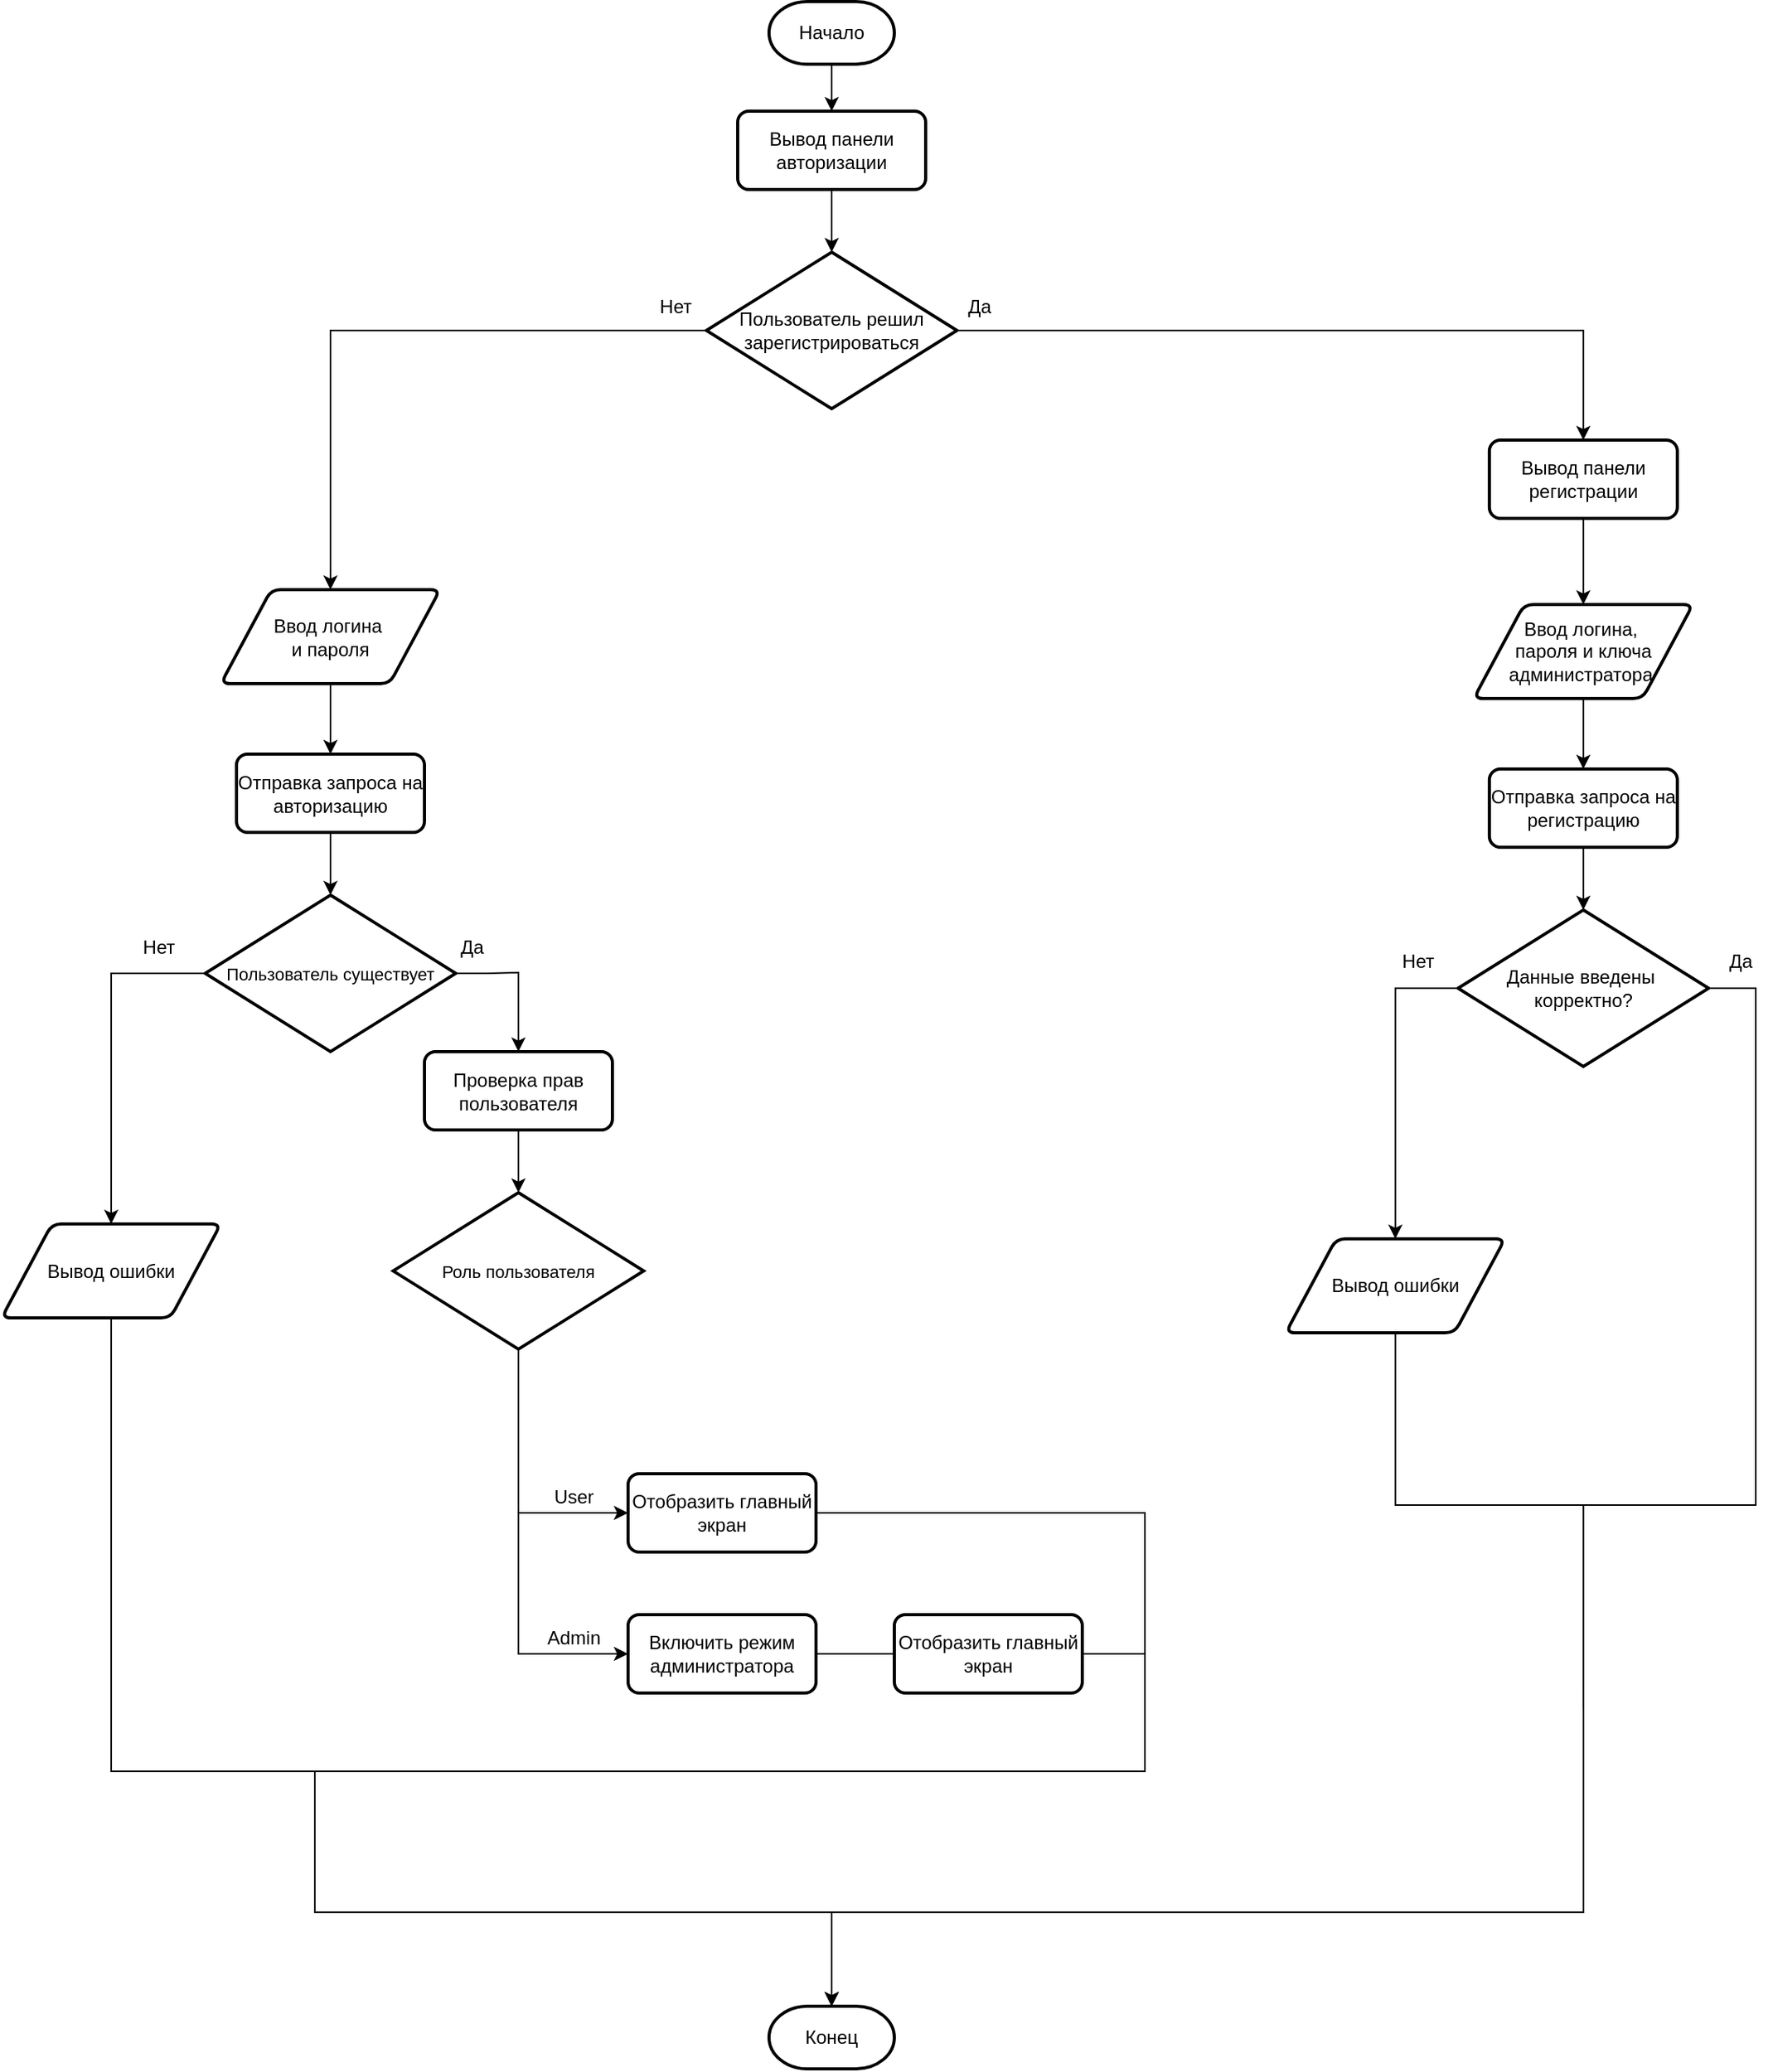 <mxfile version="25.0.2">
  <diagram id="C5RBs43oDa-KdzZeNtuy" name="Page-1">
    <mxGraphModel dx="2147" dy="1809" grid="1" gridSize="10" guides="1" tooltips="1" connect="1" arrows="1" fold="1" page="1" pageScale="1" pageWidth="827" pageHeight="1169" math="0" shadow="0">
      <root>
        <mxCell id="WIyWlLk6GJQsqaUBKTNV-0" />
        <mxCell id="WIyWlLk6GJQsqaUBKTNV-1" parent="WIyWlLk6GJQsqaUBKTNV-0" />
        <mxCell id="wI4dhS7EkpP3msXCNBsh-2" style="edgeStyle=orthogonalEdgeStyle;rounded=0;orthogonalLoop=1;jettySize=auto;html=1;" edge="1" parent="WIyWlLk6GJQsqaUBKTNV-1" source="wI4dhS7EkpP3msXCNBsh-14" target="wI4dhS7EkpP3msXCNBsh-5">
          <mxGeometry relative="1" as="geometry" />
        </mxCell>
        <mxCell id="wI4dhS7EkpP3msXCNBsh-0" value="Начало" style="strokeWidth=2;html=1;shape=mxgraph.flowchart.terminator;whiteSpace=wrap;" vertex="1" parent="WIyWlLk6GJQsqaUBKTNV-1">
          <mxGeometry x="280" y="40" width="80" height="40" as="geometry" />
        </mxCell>
        <mxCell id="wI4dhS7EkpP3msXCNBsh-4" style="edgeStyle=orthogonalEdgeStyle;rounded=0;orthogonalLoop=1;jettySize=auto;html=1;" edge="1" parent="WIyWlLk6GJQsqaUBKTNV-1" source="wI4dhS7EkpP3msXCNBsh-1" target="wI4dhS7EkpP3msXCNBsh-3">
          <mxGeometry relative="1" as="geometry" />
        </mxCell>
        <mxCell id="wI4dhS7EkpP3msXCNBsh-1" value="Ввод логина&amp;nbsp;&lt;div&gt;и пароля&lt;/div&gt;" style="shape=parallelogram;html=1;strokeWidth=2;perimeter=parallelogramPerimeter;whiteSpace=wrap;rounded=1;arcSize=12;size=0.23;" vertex="1" parent="WIyWlLk6GJQsqaUBKTNV-1">
          <mxGeometry x="-70" y="415.5" width="140" height="60" as="geometry" />
        </mxCell>
        <mxCell id="wI4dhS7EkpP3msXCNBsh-21" style="edgeStyle=orthogonalEdgeStyle;rounded=0;orthogonalLoop=1;jettySize=auto;html=1;" edge="1" parent="WIyWlLk6GJQsqaUBKTNV-1" source="wI4dhS7EkpP3msXCNBsh-3" target="wI4dhS7EkpP3msXCNBsh-20">
          <mxGeometry relative="1" as="geometry" />
        </mxCell>
        <mxCell id="wI4dhS7EkpP3msXCNBsh-3" value="Отправка запроса на авторизацию" style="rounded=1;whiteSpace=wrap;html=1;absoluteArcSize=1;arcSize=14;strokeWidth=2;" vertex="1" parent="WIyWlLk6GJQsqaUBKTNV-1">
          <mxGeometry x="-60" y="520.5" width="120" height="50" as="geometry" />
        </mxCell>
        <mxCell id="wI4dhS7EkpP3msXCNBsh-6" style="edgeStyle=orthogonalEdgeStyle;rounded=0;orthogonalLoop=1;jettySize=auto;html=1;" edge="1" parent="WIyWlLk6GJQsqaUBKTNV-1" source="wI4dhS7EkpP3msXCNBsh-5" target="wI4dhS7EkpP3msXCNBsh-1">
          <mxGeometry relative="1" as="geometry" />
        </mxCell>
        <mxCell id="wI4dhS7EkpP3msXCNBsh-12" style="edgeStyle=orthogonalEdgeStyle;rounded=0;orthogonalLoop=1;jettySize=auto;html=1;" edge="1" parent="WIyWlLk6GJQsqaUBKTNV-1" source="wI4dhS7EkpP3msXCNBsh-17" target="wI4dhS7EkpP3msXCNBsh-10">
          <mxGeometry relative="1" as="geometry">
            <Array as="points">
              <mxPoint x="799.91" y="380" />
              <mxPoint x="799.91" y="380" />
            </Array>
          </mxGeometry>
        </mxCell>
        <mxCell id="wI4dhS7EkpP3msXCNBsh-5" value="Пользователь решил зарегистрироваться" style="strokeWidth=2;html=1;shape=mxgraph.flowchart.decision;whiteSpace=wrap;" vertex="1" parent="WIyWlLk6GJQsqaUBKTNV-1">
          <mxGeometry x="240" y="200" width="160" height="100" as="geometry" />
        </mxCell>
        <mxCell id="wI4dhS7EkpP3msXCNBsh-8" value="Нет" style="text;html=1;align=center;verticalAlign=middle;resizable=0;points=[];autosize=1;strokeColor=none;fillColor=none;" vertex="1" parent="WIyWlLk6GJQsqaUBKTNV-1">
          <mxGeometry x="200" y="220" width="40" height="30" as="geometry" />
        </mxCell>
        <mxCell id="wI4dhS7EkpP3msXCNBsh-9" style="edgeStyle=orthogonalEdgeStyle;rounded=0;orthogonalLoop=1;jettySize=auto;html=1;" edge="1" source="wI4dhS7EkpP3msXCNBsh-10" target="wI4dhS7EkpP3msXCNBsh-11" parent="WIyWlLk6GJQsqaUBKTNV-1">
          <mxGeometry relative="1" as="geometry" />
        </mxCell>
        <mxCell id="wI4dhS7EkpP3msXCNBsh-10" value="Ввод логина,&amp;nbsp;&lt;div&gt;&lt;span style=&quot;background-color: initial;&quot;&gt;пароля и ключа администратора&amp;nbsp;&lt;/span&gt;&lt;/div&gt;" style="shape=parallelogram;html=1;strokeWidth=2;perimeter=parallelogramPerimeter;whiteSpace=wrap;rounded=1;arcSize=12;size=0.23;" vertex="1" parent="WIyWlLk6GJQsqaUBKTNV-1">
          <mxGeometry x="729.91" y="425" width="140" height="60" as="geometry" />
        </mxCell>
        <mxCell id="wI4dhS7EkpP3msXCNBsh-23" style="edgeStyle=orthogonalEdgeStyle;rounded=0;orthogonalLoop=1;jettySize=auto;html=1;" edge="1" parent="WIyWlLk6GJQsqaUBKTNV-1" source="wI4dhS7EkpP3msXCNBsh-11" target="wI4dhS7EkpP3msXCNBsh-22">
          <mxGeometry relative="1" as="geometry" />
        </mxCell>
        <mxCell id="wI4dhS7EkpP3msXCNBsh-11" value="Отправка запроса на регистрацию" style="rounded=1;whiteSpace=wrap;html=1;absoluteArcSize=1;arcSize=14;strokeWidth=2;" vertex="1" parent="WIyWlLk6GJQsqaUBKTNV-1">
          <mxGeometry x="739.91" y="530" width="120" height="50" as="geometry" />
        </mxCell>
        <mxCell id="wI4dhS7EkpP3msXCNBsh-13" value="Да" style="text;html=1;align=center;verticalAlign=middle;resizable=0;points=[];autosize=1;strokeColor=none;fillColor=none;" vertex="1" parent="WIyWlLk6GJQsqaUBKTNV-1">
          <mxGeometry x="394" y="220" width="40" height="30" as="geometry" />
        </mxCell>
        <mxCell id="wI4dhS7EkpP3msXCNBsh-15" value="" style="edgeStyle=orthogonalEdgeStyle;rounded=0;orthogonalLoop=1;jettySize=auto;html=1;" edge="1" parent="WIyWlLk6GJQsqaUBKTNV-1" source="wI4dhS7EkpP3msXCNBsh-0" target="wI4dhS7EkpP3msXCNBsh-14">
          <mxGeometry relative="1" as="geometry">
            <mxPoint x="320" y="80" as="sourcePoint" />
            <mxPoint x="320" y="200" as="targetPoint" />
          </mxGeometry>
        </mxCell>
        <mxCell id="wI4dhS7EkpP3msXCNBsh-14" value="Вывод панели авторизации" style="rounded=1;whiteSpace=wrap;html=1;absoluteArcSize=1;arcSize=14;strokeWidth=2;" vertex="1" parent="WIyWlLk6GJQsqaUBKTNV-1">
          <mxGeometry x="260" y="110" width="120" height="50" as="geometry" />
        </mxCell>
        <mxCell id="wI4dhS7EkpP3msXCNBsh-18" value="" style="edgeStyle=orthogonalEdgeStyle;rounded=0;orthogonalLoop=1;jettySize=auto;html=1;" edge="1" parent="WIyWlLk6GJQsqaUBKTNV-1" source="wI4dhS7EkpP3msXCNBsh-5" target="wI4dhS7EkpP3msXCNBsh-17">
          <mxGeometry relative="1" as="geometry">
            <mxPoint x="400" y="250" as="sourcePoint" />
            <mxPoint x="470" y="425" as="targetPoint" />
            <Array as="points" />
          </mxGeometry>
        </mxCell>
        <mxCell id="wI4dhS7EkpP3msXCNBsh-17" value="Вывод панели регистрации" style="rounded=1;whiteSpace=wrap;html=1;absoluteArcSize=1;arcSize=14;strokeWidth=2;" vertex="1" parent="WIyWlLk6GJQsqaUBKTNV-1">
          <mxGeometry x="739.91" y="320" width="120" height="50" as="geometry" />
        </mxCell>
        <mxCell id="wI4dhS7EkpP3msXCNBsh-32" style="edgeStyle=orthogonalEdgeStyle;rounded=0;orthogonalLoop=1;jettySize=auto;html=1;" edge="1" parent="WIyWlLk6GJQsqaUBKTNV-1" source="wI4dhS7EkpP3msXCNBsh-20" target="wI4dhS7EkpP3msXCNBsh-29">
          <mxGeometry relative="1" as="geometry">
            <Array as="points">
              <mxPoint x="-140" y="660.5" />
            </Array>
          </mxGeometry>
        </mxCell>
        <mxCell id="wI4dhS7EkpP3msXCNBsh-20" value="&lt;font style=&quot;font-size: 11px;&quot;&gt;Пользователь существует&lt;/font&gt;" style="strokeWidth=2;html=1;shape=mxgraph.flowchart.decision;whiteSpace=wrap;" vertex="1" parent="WIyWlLk6GJQsqaUBKTNV-1">
          <mxGeometry x="-80" y="610.5" width="160" height="100" as="geometry" />
        </mxCell>
        <mxCell id="wI4dhS7EkpP3msXCNBsh-25" style="edgeStyle=orthogonalEdgeStyle;rounded=0;orthogonalLoop=1;jettySize=auto;html=1;" edge="1" parent="WIyWlLk6GJQsqaUBKTNV-1" source="wI4dhS7EkpP3msXCNBsh-22" target="wI4dhS7EkpP3msXCNBsh-24">
          <mxGeometry relative="1" as="geometry">
            <Array as="points">
              <mxPoint x="679.91" y="670" />
            </Array>
          </mxGeometry>
        </mxCell>
        <mxCell id="wI4dhS7EkpP3msXCNBsh-31" style="edgeStyle=orthogonalEdgeStyle;rounded=0;orthogonalLoop=1;jettySize=auto;html=1;" edge="1" parent="WIyWlLk6GJQsqaUBKTNV-1" source="wI4dhS7EkpP3msXCNBsh-22" target="wI4dhS7EkpP3msXCNBsh-30">
          <mxGeometry relative="1" as="geometry">
            <mxPoint x="560.001" y="1320" as="targetPoint" />
            <Array as="points">
              <mxPoint x="910" y="670" />
              <mxPoint x="910" y="1000" />
              <mxPoint x="800" y="1000" />
              <mxPoint x="800" y="1260" />
              <mxPoint x="320" y="1260" />
            </Array>
          </mxGeometry>
        </mxCell>
        <mxCell id="wI4dhS7EkpP3msXCNBsh-22" value="Данные введены&amp;nbsp;&lt;div&gt;корректно?&lt;/div&gt;" style="strokeWidth=2;html=1;shape=mxgraph.flowchart.decision;whiteSpace=wrap;" vertex="1" parent="WIyWlLk6GJQsqaUBKTNV-1">
          <mxGeometry x="719.91" y="620" width="160" height="100" as="geometry" />
        </mxCell>
        <mxCell id="wI4dhS7EkpP3msXCNBsh-28" style="edgeStyle=orthogonalEdgeStyle;rounded=0;orthogonalLoop=1;jettySize=auto;html=1;endArrow=none;endFill=0;" edge="1" parent="WIyWlLk6GJQsqaUBKTNV-1" source="wI4dhS7EkpP3msXCNBsh-24">
          <mxGeometry relative="1" as="geometry">
            <mxPoint x="799.91" y="1130" as="targetPoint" />
            <Array as="points">
              <mxPoint x="679.91" y="1000" />
              <mxPoint x="799.91" y="1000" />
              <mxPoint x="799.91" y="1080" />
            </Array>
          </mxGeometry>
        </mxCell>
        <mxCell id="wI4dhS7EkpP3msXCNBsh-24" value="Вывод ошибки" style="shape=parallelogram;html=1;strokeWidth=2;perimeter=parallelogramPerimeter;whiteSpace=wrap;rounded=1;arcSize=12;size=0.23;" vertex="1" parent="WIyWlLk6GJQsqaUBKTNV-1">
          <mxGeometry x="609.91" y="830" width="140" height="60" as="geometry" />
        </mxCell>
        <mxCell id="wI4dhS7EkpP3msXCNBsh-26" value="Нет" style="text;html=1;align=center;verticalAlign=middle;resizable=0;points=[];autosize=1;strokeColor=none;fillColor=none;" vertex="1" parent="WIyWlLk6GJQsqaUBKTNV-1">
          <mxGeometry x="673.91" y="638" width="40" height="30" as="geometry" />
        </mxCell>
        <mxCell id="wI4dhS7EkpP3msXCNBsh-27" value="Да" style="text;html=1;align=center;verticalAlign=middle;resizable=0;points=[];autosize=1;strokeColor=none;fillColor=none;" vertex="1" parent="WIyWlLk6GJQsqaUBKTNV-1">
          <mxGeometry x="879.91" y="638" width="40" height="30" as="geometry" />
        </mxCell>
        <mxCell id="wI4dhS7EkpP3msXCNBsh-35" style="edgeStyle=orthogonalEdgeStyle;rounded=0;orthogonalLoop=1;jettySize=auto;html=1;" edge="1" parent="WIyWlLk6GJQsqaUBKTNV-1" source="wI4dhS7EkpP3msXCNBsh-29" target="wI4dhS7EkpP3msXCNBsh-30">
          <mxGeometry relative="1" as="geometry">
            <Array as="points">
              <mxPoint x="-140" y="1170" />
              <mxPoint x="-10" y="1170" />
              <mxPoint x="-10" y="1260" />
              <mxPoint x="320" y="1260" />
            </Array>
          </mxGeometry>
        </mxCell>
        <mxCell id="wI4dhS7EkpP3msXCNBsh-29" value="Вывод ошибки" style="shape=parallelogram;html=1;strokeWidth=2;perimeter=parallelogramPerimeter;whiteSpace=wrap;rounded=1;arcSize=12;size=0.23;" vertex="1" parent="WIyWlLk6GJQsqaUBKTNV-1">
          <mxGeometry x="-210" y="820.5" width="140" height="60" as="geometry" />
        </mxCell>
        <mxCell id="wI4dhS7EkpP3msXCNBsh-30" value="Конец" style="strokeWidth=2;html=1;shape=mxgraph.flowchart.terminator;whiteSpace=wrap;" vertex="1" parent="WIyWlLk6GJQsqaUBKTNV-1">
          <mxGeometry x="280" y="1320" width="80" height="40" as="geometry" />
        </mxCell>
        <mxCell id="wI4dhS7EkpP3msXCNBsh-33" value="Нет" style="text;html=1;align=center;verticalAlign=middle;resizable=0;points=[];autosize=1;strokeColor=none;fillColor=none;" vertex="1" parent="WIyWlLk6GJQsqaUBKTNV-1">
          <mxGeometry x="-130" y="628.5" width="40" height="30" as="geometry" />
        </mxCell>
        <mxCell id="wI4dhS7EkpP3msXCNBsh-38" value="" style="edgeStyle=orthogonalEdgeStyle;rounded=0;orthogonalLoop=1;jettySize=auto;html=1;" edge="1" parent="WIyWlLk6GJQsqaUBKTNV-1" source="wI4dhS7EkpP3msXCNBsh-41" target="wI4dhS7EkpP3msXCNBsh-37">
          <mxGeometry relative="1" as="geometry">
            <mxPoint x="160" y="1310.5" as="targetPoint" />
            <mxPoint x="80" y="660.5" as="sourcePoint" />
            <Array as="points" />
          </mxGeometry>
        </mxCell>
        <mxCell id="wI4dhS7EkpP3msXCNBsh-45" style="edgeStyle=orthogonalEdgeStyle;rounded=0;orthogonalLoop=1;jettySize=auto;html=1;" edge="1" parent="WIyWlLk6GJQsqaUBKTNV-1" source="wI4dhS7EkpP3msXCNBsh-37" target="wI4dhS7EkpP3msXCNBsh-44">
          <mxGeometry relative="1" as="geometry">
            <Array as="points">
              <mxPoint x="120" y="1005" />
            </Array>
          </mxGeometry>
        </mxCell>
        <mxCell id="wI4dhS7EkpP3msXCNBsh-49" style="edgeStyle=orthogonalEdgeStyle;rounded=0;orthogonalLoop=1;jettySize=auto;html=1;" edge="1" parent="WIyWlLk6GJQsqaUBKTNV-1" source="wI4dhS7EkpP3msXCNBsh-37" target="wI4dhS7EkpP3msXCNBsh-48">
          <mxGeometry relative="1" as="geometry">
            <Array as="points">
              <mxPoint x="120" y="1095" />
            </Array>
          </mxGeometry>
        </mxCell>
        <mxCell id="wI4dhS7EkpP3msXCNBsh-37" value="&lt;font style=&quot;font-size: 11px;&quot;&gt;Роль пользователя&lt;/font&gt;" style="strokeWidth=2;html=1;shape=mxgraph.flowchart.decision;whiteSpace=wrap;" vertex="1" parent="WIyWlLk6GJQsqaUBKTNV-1">
          <mxGeometry x="40" y="800.5" width="160" height="100" as="geometry" />
        </mxCell>
        <mxCell id="wI4dhS7EkpP3msXCNBsh-39" value="Да" style="text;html=1;align=center;verticalAlign=middle;resizable=0;points=[];autosize=1;strokeColor=none;fillColor=none;" vertex="1" parent="WIyWlLk6GJQsqaUBKTNV-1">
          <mxGeometry x="70" y="628.5" width="40" height="30" as="geometry" />
        </mxCell>
        <mxCell id="wI4dhS7EkpP3msXCNBsh-43" value="" style="edgeStyle=orthogonalEdgeStyle;rounded=0;orthogonalLoop=1;jettySize=auto;html=1;" edge="1" parent="WIyWlLk6GJQsqaUBKTNV-1" source="wI4dhS7EkpP3msXCNBsh-20" target="wI4dhS7EkpP3msXCNBsh-41">
          <mxGeometry relative="1" as="geometry">
            <mxPoint x="120" y="791" as="targetPoint" />
            <mxPoint x="80" y="660" as="sourcePoint" />
            <Array as="points">
              <mxPoint x="100" y="661" />
              <mxPoint x="120" y="660" />
            </Array>
          </mxGeometry>
        </mxCell>
        <mxCell id="wI4dhS7EkpP3msXCNBsh-41" value="Проверка прав пользователя" style="rounded=1;whiteSpace=wrap;html=1;absoluteArcSize=1;arcSize=14;strokeWidth=2;" vertex="1" parent="WIyWlLk6GJQsqaUBKTNV-1">
          <mxGeometry x="60" y="710.5" width="120" height="50" as="geometry" />
        </mxCell>
        <mxCell id="wI4dhS7EkpP3msXCNBsh-47" style="edgeStyle=orthogonalEdgeStyle;rounded=0;orthogonalLoop=1;jettySize=auto;html=1;" edge="1" parent="WIyWlLk6GJQsqaUBKTNV-1" source="wI4dhS7EkpP3msXCNBsh-44" target="wI4dhS7EkpP3msXCNBsh-30">
          <mxGeometry relative="1" as="geometry">
            <Array as="points">
              <mxPoint x="520" y="1005" />
              <mxPoint x="520" y="1170" />
              <mxPoint x="-10" y="1170" />
              <mxPoint x="-10" y="1260" />
              <mxPoint x="320" y="1260" />
            </Array>
          </mxGeometry>
        </mxCell>
        <mxCell id="wI4dhS7EkpP3msXCNBsh-44" value="Отобразить главный экран" style="rounded=1;whiteSpace=wrap;html=1;absoluteArcSize=1;arcSize=14;strokeWidth=2;" vertex="1" parent="WIyWlLk6GJQsqaUBKTNV-1">
          <mxGeometry x="190" y="980" width="120" height="50" as="geometry" />
        </mxCell>
        <mxCell id="wI4dhS7EkpP3msXCNBsh-46" value="User" style="text;html=1;align=center;verticalAlign=middle;resizable=0;points=[];autosize=1;strokeColor=none;fillColor=none;" vertex="1" parent="WIyWlLk6GJQsqaUBKTNV-1">
          <mxGeometry x="130" y="980" width="50" height="30" as="geometry" />
        </mxCell>
        <mxCell id="wI4dhS7EkpP3msXCNBsh-50" style="edgeStyle=orthogonalEdgeStyle;rounded=0;orthogonalLoop=1;jettySize=auto;html=1;endArrow=none;endFill=0;" edge="1" parent="WIyWlLk6GJQsqaUBKTNV-1" source="wI4dhS7EkpP3msXCNBsh-52">
          <mxGeometry relative="1" as="geometry">
            <mxPoint x="520" y="1095" as="targetPoint" />
          </mxGeometry>
        </mxCell>
        <mxCell id="wI4dhS7EkpP3msXCNBsh-48" value="Включить режим администратора" style="rounded=1;whiteSpace=wrap;html=1;absoluteArcSize=1;arcSize=14;strokeWidth=2;" vertex="1" parent="WIyWlLk6GJQsqaUBKTNV-1">
          <mxGeometry x="190" y="1070" width="120" height="50" as="geometry" />
        </mxCell>
        <mxCell id="wI4dhS7EkpP3msXCNBsh-51" value="Admin" style="text;html=1;align=center;verticalAlign=middle;resizable=0;points=[];autosize=1;strokeColor=none;fillColor=none;" vertex="1" parent="WIyWlLk6GJQsqaUBKTNV-1">
          <mxGeometry x="125" y="1070" width="60" height="30" as="geometry" />
        </mxCell>
        <mxCell id="wI4dhS7EkpP3msXCNBsh-53" value="" style="edgeStyle=orthogonalEdgeStyle;rounded=0;orthogonalLoop=1;jettySize=auto;html=1;endArrow=none;endFill=0;" edge="1" parent="WIyWlLk6GJQsqaUBKTNV-1" source="wI4dhS7EkpP3msXCNBsh-48" target="wI4dhS7EkpP3msXCNBsh-52">
          <mxGeometry relative="1" as="geometry">
            <mxPoint x="520" y="1095" as="targetPoint" />
            <mxPoint x="310" y="1095" as="sourcePoint" />
          </mxGeometry>
        </mxCell>
        <mxCell id="wI4dhS7EkpP3msXCNBsh-52" value="Отобразить главный экран" style="rounded=1;whiteSpace=wrap;html=1;absoluteArcSize=1;arcSize=14;strokeWidth=2;" vertex="1" parent="WIyWlLk6GJQsqaUBKTNV-1">
          <mxGeometry x="360" y="1070" width="120" height="50" as="geometry" />
        </mxCell>
      </root>
    </mxGraphModel>
  </diagram>
</mxfile>
